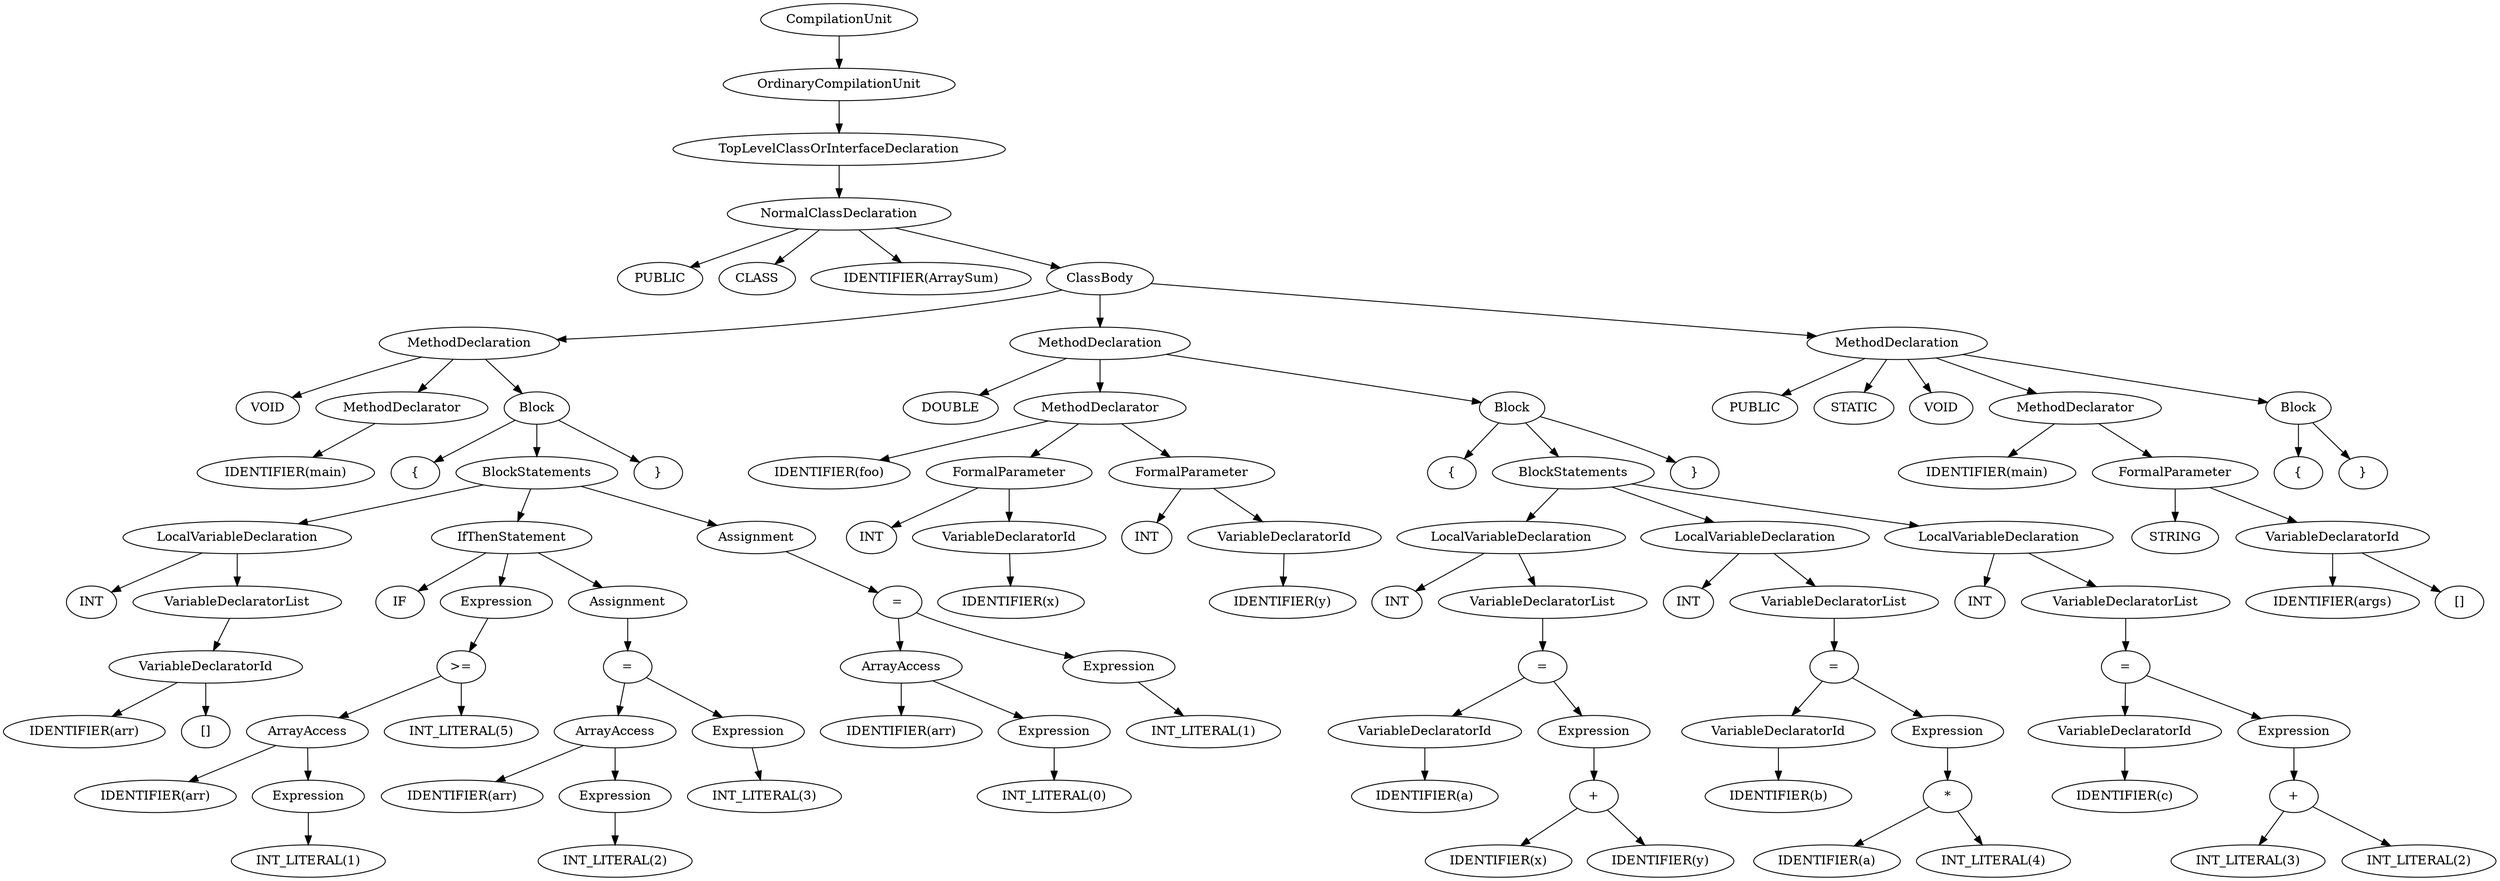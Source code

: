 digraph {
 node0 [label="CompilationUnit"]
 node1 [label="OrdinaryCompilationUnit"]
 node0 -> node1
 node2 [label="TopLevelClassOrInterfaceDeclaration"]
 node1 -> node2
 node3 [label="NormalClassDeclaration"]
 node2 -> node3
 node4 [label="PUBLIC"]
 node3 -> node4
 node5 [label="CLASS"]
 node3 -> node5
 node6 [label="IDENTIFIER(ArraySum)"]
 node3 -> node6
 node7 [label="ClassBody"]
 node3 -> node7
 node8 [label="MethodDeclaration"]
 node7 -> node8
 node9 [label="VOID"]
 node8 -> node9
 node10 [label="MethodDeclarator"]
 node8 -> node10
 node11 [label="IDENTIFIER(main)"]
 node10 -> node11
 node12 [label="Block"]
 node8 -> node12
 node13 [label="{"]
 node12 -> node13
 node14 [label="BlockStatements"]
 node12 -> node14
 node15 [label="LocalVariableDeclaration"]
 node14 -> node15
 node16 [label="INT"]
 node15 -> node16
 node17 [label="VariableDeclaratorList"]
 node15 -> node17
 node18 [label="VariableDeclaratorId"]
 node17 -> node18
 node19 [label="IDENTIFIER(arr)"]
 node18 -> node19
 node20 [label="[]"]
 node18 -> node20
 node21 [label="IfThenStatement"]
 node14 -> node21
 node22 [label="IF"]
 node21 -> node22
 node23 [label="Expression"]
 node21 -> node23
 node24 [label=">="]
 node23 -> node24
 node25 [label="ArrayAccess"]
 node24 -> node25
 node26 [label="IDENTIFIER(arr)"]
 node25 -> node26
 node27 [label="Expression"]
 node25 -> node27
 node28 [label="INT_LITERAL(1)"]
 node27 -> node28
 node29 [label="INT_LITERAL(5)"]
 node24 -> node29
 node30 [label="Assignment"]
 node21 -> node30
 node31 [label="="]
 node30 -> node31
 node32 [label="ArrayAccess"]
 node31 -> node32
 node33 [label="IDENTIFIER(arr)"]
 node32 -> node33
 node34 [label="Expression"]
 node32 -> node34
 node35 [label="INT_LITERAL(2)"]
 node34 -> node35
 node36 [label="Expression"]
 node31 -> node36
 node37 [label="INT_LITERAL(3)"]
 node36 -> node37
 node38 [label="Assignment"]
 node14 -> node38
 node39 [label="="]
 node38 -> node39
 node40 [label="ArrayAccess"]
 node39 -> node40
 node41 [label="IDENTIFIER(arr)"]
 node40 -> node41
 node42 [label="Expression"]
 node40 -> node42
 node43 [label="INT_LITERAL(0)"]
 node42 -> node43
 node44 [label="Expression"]
 node39 -> node44
 node45 [label="INT_LITERAL(1)"]
 node44 -> node45
 node46 [label="}"]
 node12 -> node46
 node47 [label="MethodDeclaration"]
 node7 -> node47
 node48 [label="DOUBLE"]
 node47 -> node48
 node49 [label="MethodDeclarator"]
 node47 -> node49
 node50 [label="IDENTIFIER(foo)"]
 node49 -> node50
 node51 [label="FormalParameter"]
 node49 -> node51
 node52 [label="INT"]
 node51 -> node52
 node53 [label="VariableDeclaratorId"]
 node51 -> node53
 node54 [label="IDENTIFIER(x)"]
 node53 -> node54
 node55 [label="FormalParameter"]
 node49 -> node55
 node56 [label="INT"]
 node55 -> node56
 node57 [label="VariableDeclaratorId"]
 node55 -> node57
 node58 [label="IDENTIFIER(y)"]
 node57 -> node58
 node59 [label="Block"]
 node47 -> node59
 node60 [label="{"]
 node59 -> node60
 node61 [label="BlockStatements"]
 node59 -> node61
 node62 [label="LocalVariableDeclaration"]
 node61 -> node62
 node63 [label="INT"]
 node62 -> node63
 node64 [label="VariableDeclaratorList"]
 node62 -> node64
 node65 [label="="]
 node64 -> node65
 node66 [label="VariableDeclaratorId"]
 node65 -> node66
 node67 [label="IDENTIFIER(a)"]
 node66 -> node67
 node68 [label="Expression"]
 node65 -> node68
 node69 [label="+"]
 node68 -> node69
 node70 [label="IDENTIFIER(x)"]
 node69 -> node70
 node71 [label="IDENTIFIER(y)"]
 node69 -> node71
 node72 [label="LocalVariableDeclaration"]
 node61 -> node72
 node73 [label="INT"]
 node72 -> node73
 node74 [label="VariableDeclaratorList"]
 node72 -> node74
 node75 [label="="]
 node74 -> node75
 node76 [label="VariableDeclaratorId"]
 node75 -> node76
 node77 [label="IDENTIFIER(b)"]
 node76 -> node77
 node78 [label="Expression"]
 node75 -> node78
 node79 [label="*"]
 node78 -> node79
 node80 [label="IDENTIFIER(a)"]
 node79 -> node80
 node81 [label="INT_LITERAL(4)"]
 node79 -> node81
 node82 [label="LocalVariableDeclaration"]
 node61 -> node82
 node83 [label="INT"]
 node82 -> node83
 node84 [label="VariableDeclaratorList"]
 node82 -> node84
 node85 [label="="]
 node84 -> node85
 node86 [label="VariableDeclaratorId"]
 node85 -> node86
 node87 [label="IDENTIFIER(c)"]
 node86 -> node87
 node88 [label="Expression"]
 node85 -> node88
 node89 [label="+"]
 node88 -> node89
 node90 [label="INT_LITERAL(3)"]
 node89 -> node90
 node91 [label="INT_LITERAL(2)"]
 node89 -> node91
 node92 [label="}"]
 node59 -> node92
 node93 [label="MethodDeclaration"]
 node7 -> node93
 node94 [label="PUBLIC"]
 node93 -> node94
 node95 [label="STATIC"]
 node93 -> node95
 node96 [label="VOID"]
 node93 -> node96
 node97 [label="MethodDeclarator"]
 node93 -> node97
 node98 [label="IDENTIFIER(main)"]
 node97 -> node98
 node99 [label="FormalParameter"]
 node97 -> node99
 node100 [label="STRING"]
 node99 -> node100
 node101 [label="VariableDeclaratorId"]
 node99 -> node101
 node102 [label="IDENTIFIER(args)"]
 node101 -> node102
 node103 [label="[]"]
 node101 -> node103
 node104 [label="Block"]
 node93 -> node104
 node105 [label="{"]
 node104 -> node105
 node106 [label="}"]
 node104 -> node106
 }

